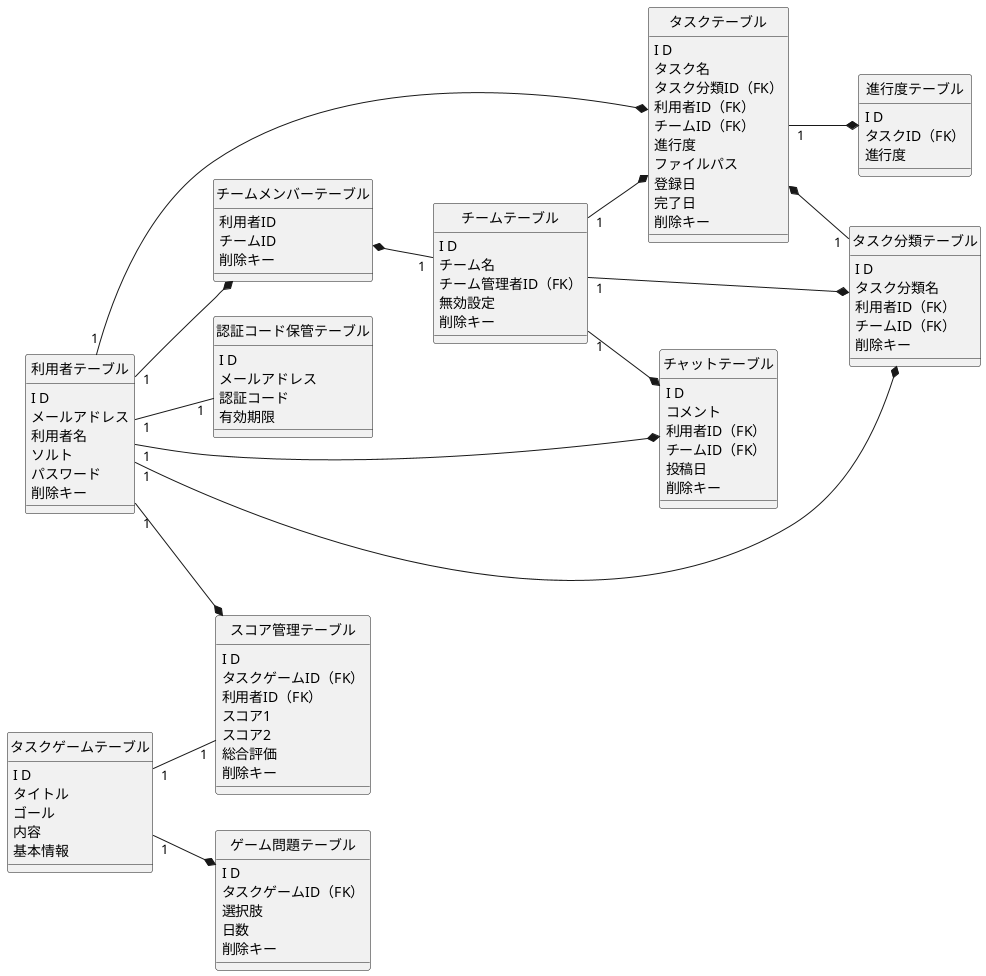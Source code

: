 @startuml
left to right direction
class 利用者テーブル{
I D
メールアドレス
利用者名
ソルト
パスワード
削除キー
}

class 認証コード保管テーブル{
I D
メールアドレス
認証コード
有効期限
}

class タスクテーブル{
I D
タスク名
タスク分類ID（FK）
利用者ID（FK）
チームID（FK）
進行度
ファイルパス
登録日
完了日
削除キー
}

class タスク分類テーブル{
I D
タスク分類名
利用者ID（FK）
チームID（FK）
削除キー
}

class 進行度テーブル{
I D
タスクID（FK）
進行度
}

class チームテーブル{
I D
チーム名
チーム管理者ID（FK）
無効設定
削除キー    
}

class チームメンバーテーブル{
利用者ID
チームID
削除キー
}

class チャットテーブル{
I D
コメント
利用者ID（FK）
チームID（FK）
投稿日
削除キー
}

class タスクゲームテーブル{
I D
タイトル
ゴール
内容
基本情報
}

class ゲーム問題テーブル{
I D
タスクゲームID（FK）
選択肢
日数
削除キー
}

class スコア管理テーブル{
I D
タスクゲームID（FK）
利用者ID（FK）
スコア1
スコア2
総合評価
削除キー
}

利用者テーブル "1"--"1" 認証コード保管テーブル
利用者テーブル "1"--* タスクテーブル
利用者テーブル "1"--* チームメンバーテーブル
チームメンバーテーブル *--"1" チームテーブル
利用者テーブル "1"--* チャットテーブル
利用者テーブル "1"--* タスク分類テーブル
タスクテーブル "1"--* 進行度テーブル
タスクテーブル *--"1" タスク分類テーブル
チームテーブル "1"--* タスクテーブル
チームテーブル "1"--* チャットテーブル
チームテーブル "1"--* タスク分類テーブル

利用者テーブル "1"--* スコア管理テーブル

タスクゲームテーブル "1"--* ゲーム問題テーブル
タスクゲームテーブル "1"--"1" スコア管理テーブル

hide circle
@enduml